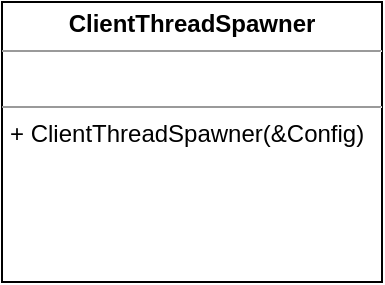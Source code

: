 <mxfile version="13.9.9" type="device"><diagram id="BjP3Qjh_ia0XApkFcw2Z" name="Página-1"><mxGraphModel dx="410" dy="237" grid="1" gridSize="10" guides="1" tooltips="1" connect="1" arrows="1" fold="1" page="1" pageScale="1" pageWidth="827" pageHeight="1169" math="0" shadow="0"><root><mxCell id="0"/><mxCell id="1" parent="0"/><mxCell id="9zDEKWSBjzM1jiuxj371-1" value="&lt;p style=&quot;margin: 0px ; margin-top: 4px ; text-align: center&quot;&gt;&lt;b&gt;ClientThreadSpawner&lt;/b&gt;&lt;/p&gt;&lt;hr size=&quot;1&quot;&gt;&lt;p style=&quot;margin: 0px ; margin-left: 4px&quot;&gt;&lt;br&gt;&lt;/p&gt;&lt;hr size=&quot;1&quot;&gt;&lt;p style=&quot;margin: 0px ; margin-left: 4px&quot;&gt;+ ClientThreadSpawner(&amp;amp;Config)&lt;/p&gt;" style="verticalAlign=top;align=left;overflow=fill;fontSize=12;fontFamily=Helvetica;html=1;" vertex="1" parent="1"><mxGeometry x="330" y="260" width="190" height="140" as="geometry"/></mxCell></root></mxGraphModel></diagram></mxfile>